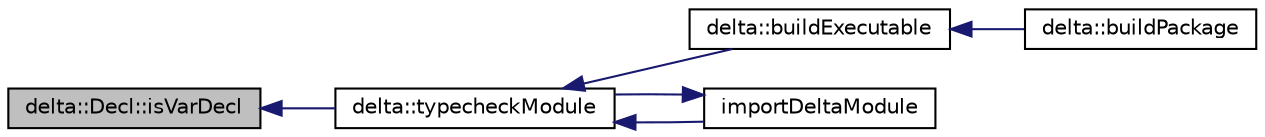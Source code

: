 digraph "delta::Decl::isVarDecl"
{
  edge [fontname="Helvetica",fontsize="10",labelfontname="Helvetica",labelfontsize="10"];
  node [fontname="Helvetica",fontsize="10",shape=record];
  rankdir="LR";
  Node45 [label="delta::Decl::isVarDecl",height=0.2,width=0.4,color="black", fillcolor="grey75", style="filled", fontcolor="black"];
  Node45 -> Node46 [dir="back",color="midnightblue",fontsize="10",style="solid",fontname="Helvetica"];
  Node46 [label="delta::typecheckModule",height=0.2,width=0.4,color="black", fillcolor="white", style="filled",URL="$namespacedelta.html#a640468ebe486aee02501f76f96781f90"];
  Node46 -> Node47 [dir="back",color="midnightblue",fontsize="10",style="solid",fontname="Helvetica"];
  Node47 [label="delta::buildExecutable",height=0.2,width=0.4,color="black", fillcolor="white", style="filled",URL="$namespacedelta.html#aea63e33d3ee2ff18ad7c1fefd8bbeca2"];
  Node47 -> Node48 [dir="back",color="midnightblue",fontsize="10",style="solid",fontname="Helvetica"];
  Node48 [label="delta::buildPackage",height=0.2,width=0.4,color="black", fillcolor="white", style="filled",URL="$namespacedelta.html#a608f3203f47e224f518306b184b5cf60"];
  Node46 -> Node49 [dir="back",color="midnightblue",fontsize="10",style="solid",fontname="Helvetica"];
  Node49 [label="importDeltaModule",height=0.2,width=0.4,color="black", fillcolor="white", style="filled",URL="$typecheck_8cpp.html#ab417bb720a37330c53ef816b9d61711c"];
  Node49 -> Node46 [dir="back",color="midnightblue",fontsize="10",style="solid",fontname="Helvetica"];
}
